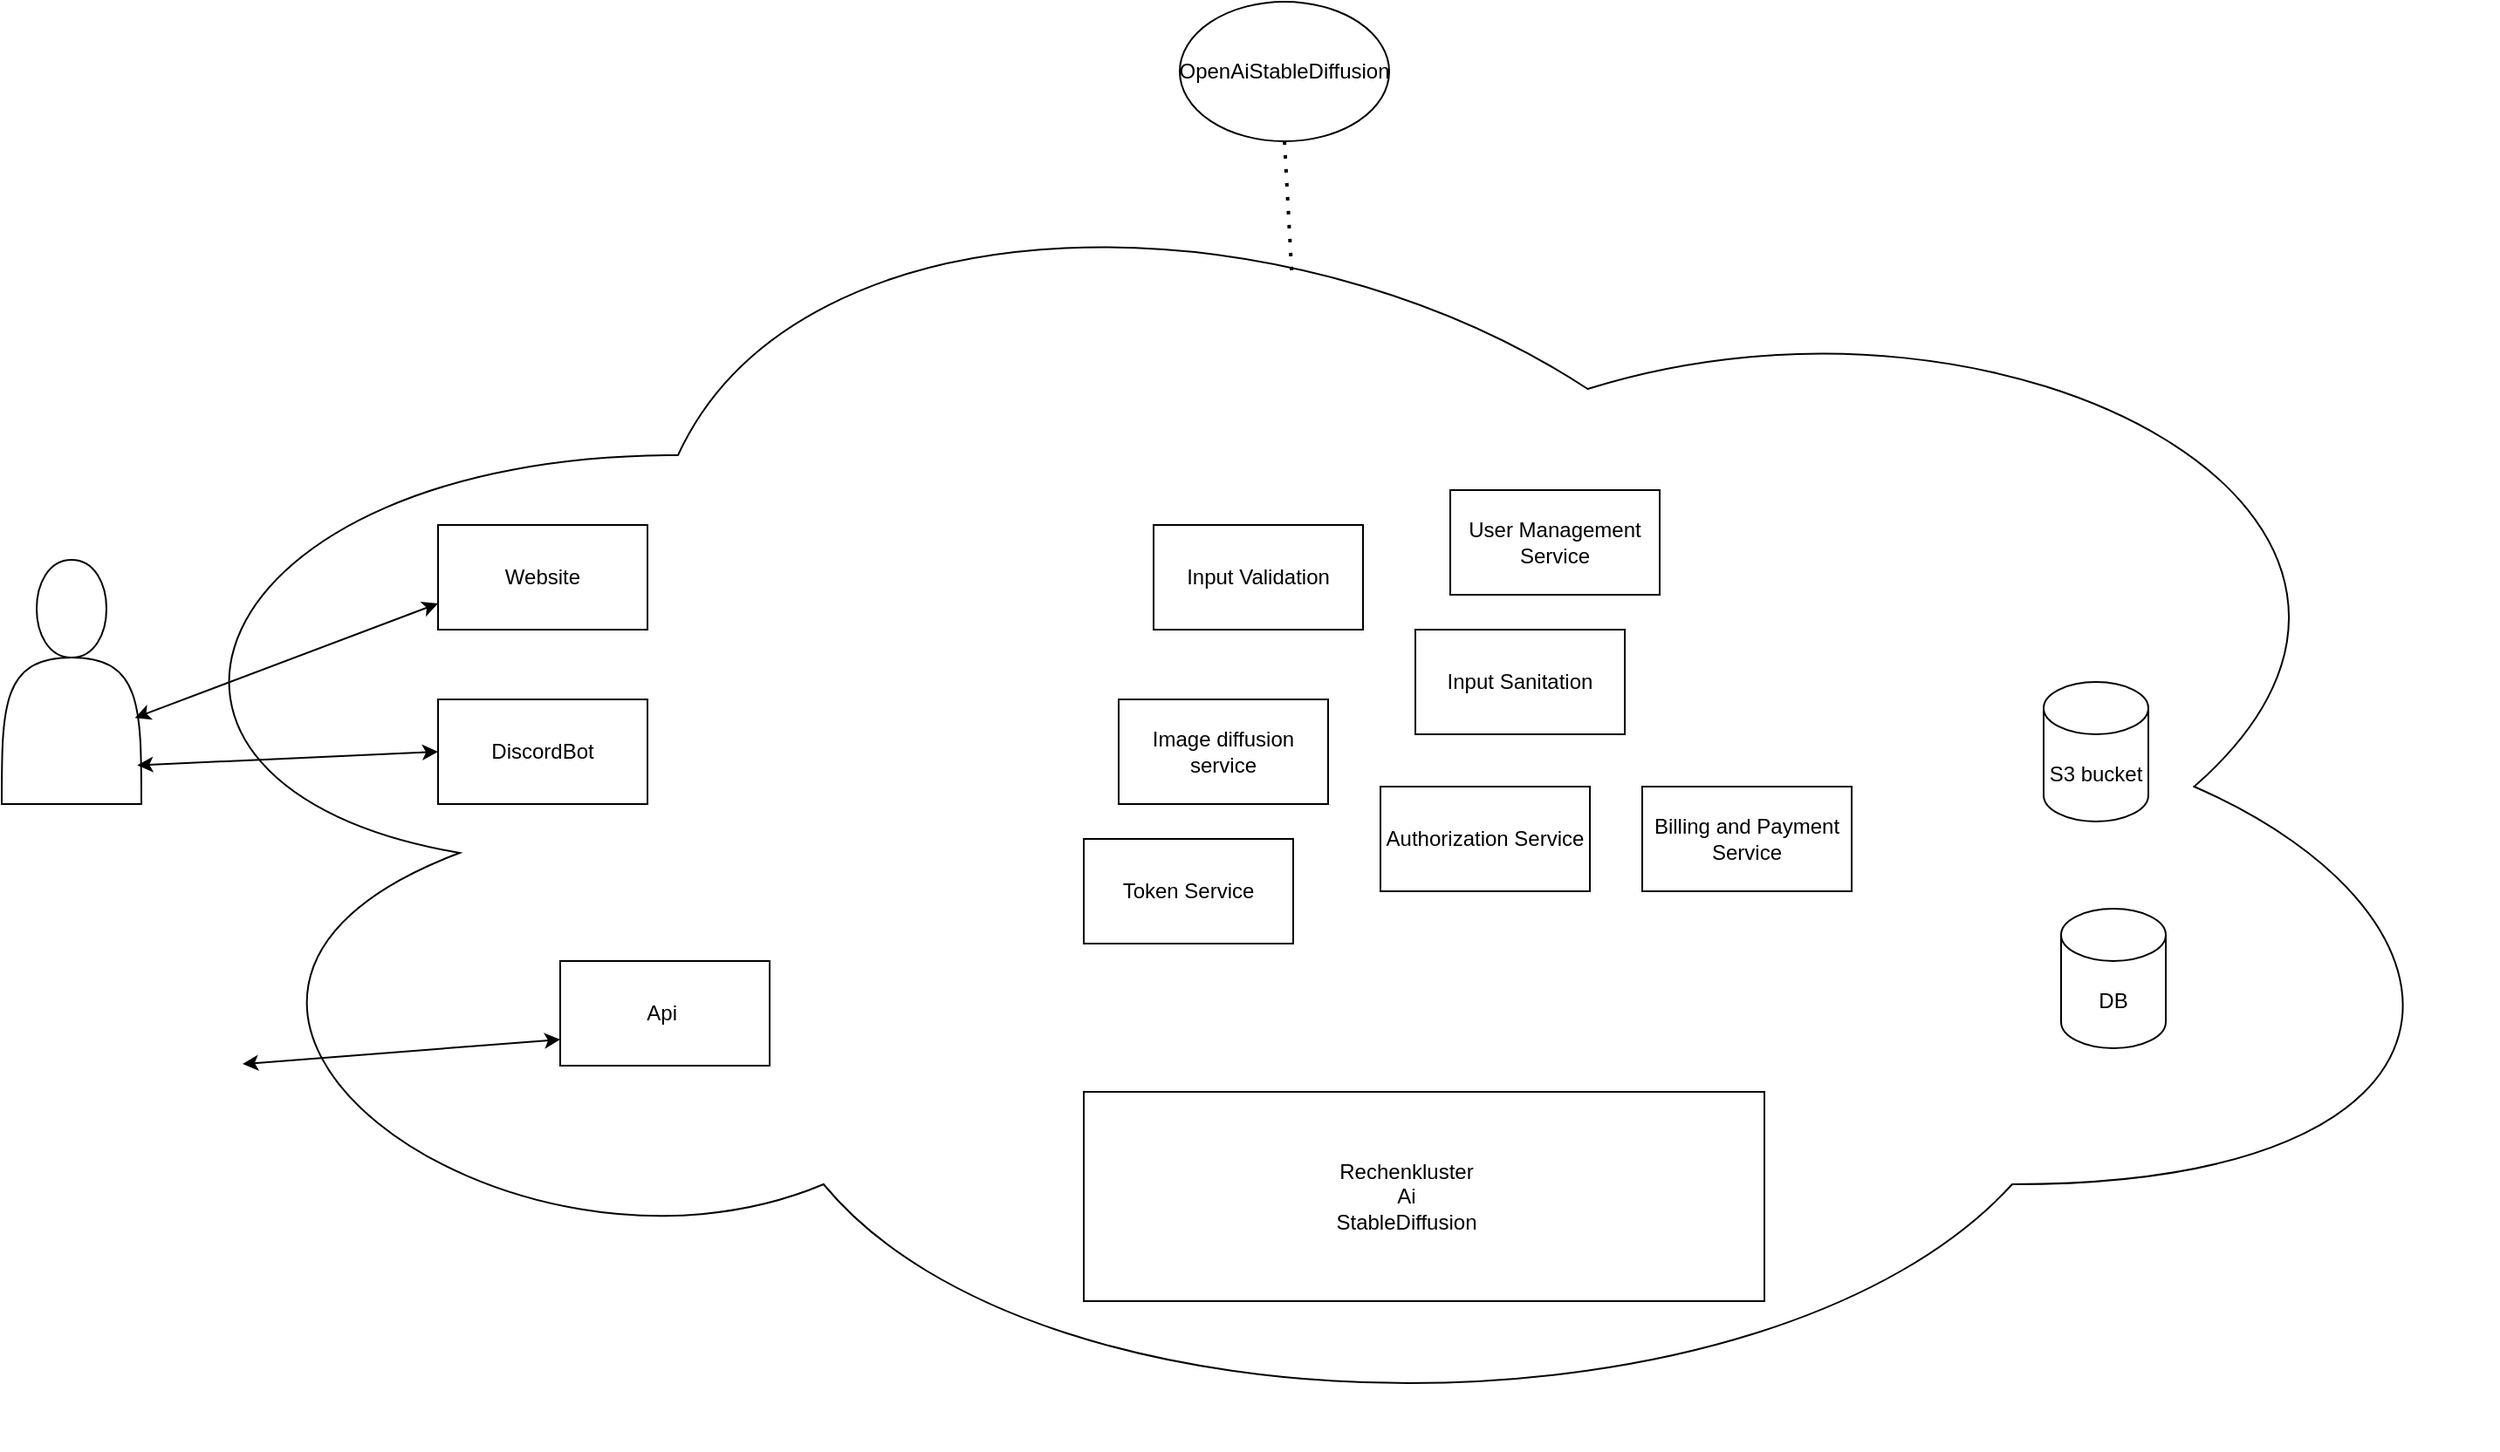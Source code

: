 <mxfile version="20.4.0" type="github">
  <diagram id="0rBzUbckFemJIuANetFq" name="Seite-1">
    <mxGraphModel dx="2557" dy="2227" grid="1" gridSize="10" guides="1" tooltips="1" connect="1" arrows="1" fold="1" page="1" pageScale="1" pageWidth="827" pageHeight="1169" math="0" shadow="0">
      <root>
        <mxCell id="0" />
        <mxCell id="1" parent="0" />
        <mxCell id="jQemTqp7grLnhRWUzKIH-1" value="" style="ellipse;shape=cloud;whiteSpace=wrap;html=1;" parent="1" vertex="1">
          <mxGeometry x="-30" y="-80" width="1390" height="760" as="geometry" />
        </mxCell>
        <mxCell id="jQemTqp7grLnhRWUzKIH-2" value="" style="rounded=0;whiteSpace=wrap;html=1;" parent="1" vertex="1">
          <mxGeometry x="550" y="475" width="390" height="120" as="geometry" />
        </mxCell>
        <mxCell id="jQemTqp7grLnhRWUzKIH-3" value="Rechenkluster Ai StableDiffusion" style="text;html=1;strokeColor=none;fillColor=none;align=center;verticalAlign=middle;whiteSpace=wrap;rounded=0;" parent="1" vertex="1">
          <mxGeometry x="690" y="510" width="90" height="50" as="geometry" />
        </mxCell>
        <mxCell id="jQemTqp7grLnhRWUzKIH-4" value="S3 bucket" style="shape=cylinder3;whiteSpace=wrap;html=1;boundedLbl=1;backgroundOutline=1;size=15;" parent="1" vertex="1">
          <mxGeometry x="1100" y="240" width="60" height="80" as="geometry" />
        </mxCell>
        <mxCell id="jQemTqp7grLnhRWUzKIH-5" value="DB" style="shape=cylinder3;whiteSpace=wrap;html=1;boundedLbl=1;backgroundOutline=1;size=15;" parent="1" vertex="1">
          <mxGeometry x="1110" y="370" width="60" height="80" as="geometry" />
        </mxCell>
        <mxCell id="jQemTqp7grLnhRWUzKIH-6" value="Image diffusion service" style="rounded=0;whiteSpace=wrap;html=1;" parent="1" vertex="1">
          <mxGeometry x="570" y="250" width="120" height="60" as="geometry" />
        </mxCell>
        <mxCell id="jQemTqp7grLnhRWUzKIH-8" value="Input Sanitation" style="rounded=0;whiteSpace=wrap;html=1;" parent="1" vertex="1">
          <mxGeometry x="740" y="210" width="120" height="60" as="geometry" />
        </mxCell>
        <mxCell id="jQemTqp7grLnhRWUzKIH-11" value="DiscordBot" style="rounded=0;whiteSpace=wrap;html=1;" parent="1" vertex="1">
          <mxGeometry x="180" y="250" width="120" height="60" as="geometry" />
        </mxCell>
        <mxCell id="jQemTqp7grLnhRWUzKIH-12" value="Website" style="rounded=0;whiteSpace=wrap;html=1;" parent="1" vertex="1">
          <mxGeometry x="180" y="150" width="120" height="60" as="geometry" />
        </mxCell>
        <mxCell id="jQemTqp7grLnhRWUzKIH-13" value="Api&amp;nbsp;" style="rounded=0;whiteSpace=wrap;html=1;" parent="1" vertex="1">
          <mxGeometry x="250" y="400" width="120" height="60" as="geometry" />
        </mxCell>
        <mxCell id="jQemTqp7grLnhRWUzKIH-15" value="" style="shape=actor;whiteSpace=wrap;html=1;" parent="1" vertex="1">
          <mxGeometry x="-70" y="170" width="80" height="140" as="geometry" />
        </mxCell>
        <mxCell id="jQemTqp7grLnhRWUzKIH-16" value="" style="endArrow=classic;startArrow=classic;html=1;rounded=0;exitX=0.954;exitY=0.647;exitDx=0;exitDy=0;exitPerimeter=0;entryX=0;entryY=0.75;entryDx=0;entryDy=0;" parent="1" source="jQemTqp7grLnhRWUzKIH-15" target="jQemTqp7grLnhRWUzKIH-12" edge="1">
          <mxGeometry width="50" height="50" relative="1" as="geometry">
            <mxPoint x="-20" y="330" as="sourcePoint" />
            <mxPoint x="30" y="280" as="targetPoint" />
          </mxGeometry>
        </mxCell>
        <mxCell id="jQemTqp7grLnhRWUzKIH-17" value="" style="endArrow=classic;startArrow=classic;html=1;rounded=0;entryX=0;entryY=0.5;entryDx=0;entryDy=0;exitX=0.971;exitY=0.841;exitDx=0;exitDy=0;exitPerimeter=0;" parent="1" source="jQemTqp7grLnhRWUzKIH-15" target="jQemTqp7grLnhRWUzKIH-11" edge="1">
          <mxGeometry width="50" height="50" relative="1" as="geometry">
            <mxPoint x="-40" y="370" as="sourcePoint" />
            <mxPoint x="10" y="320" as="targetPoint" />
          </mxGeometry>
        </mxCell>
        <mxCell id="jQemTqp7grLnhRWUzKIH-18" value="" style="shape=image;html=1;verticalAlign=top;verticalLabelPosition=bottom;labelBackgroundColor=#ffffff;imageAspect=0;aspect=fixed;image=https://cdn4.iconfinder.com/data/icons/social-media-and-logos-12/32/Logo_reddit_robot-128.png" parent="1" vertex="1">
          <mxGeometry x="-60" y="400" width="128" height="128" as="geometry" />
        </mxCell>
        <mxCell id="jQemTqp7grLnhRWUzKIH-19" value="" style="endArrow=classic;startArrow=classic;html=1;rounded=0;entryX=0;entryY=0.75;entryDx=0;entryDy=0;" parent="1" source="jQemTqp7grLnhRWUzKIH-18" target="jQemTqp7grLnhRWUzKIH-13" edge="1">
          <mxGeometry width="50" height="50" relative="1" as="geometry">
            <mxPoint x="40" y="550" as="sourcePoint" />
            <mxPoint x="90" y="500" as="targetPoint" />
          </mxGeometry>
        </mxCell>
        <mxCell id="jQemTqp7grLnhRWUzKIH-23" value="OpenAiStableDiffusion" style="ellipse;whiteSpace=wrap;html=1;" parent="1" vertex="1">
          <mxGeometry x="605" y="-150" width="120" height="80" as="geometry" />
        </mxCell>
        <mxCell id="jQemTqp7grLnhRWUzKIH-24" value="" style="endArrow=none;dashed=1;html=1;dashPattern=1 3;strokeWidth=2;rounded=0;exitX=0.5;exitY=1;exitDx=0;exitDy=0;entryX=0.503;entryY=0.112;entryDx=0;entryDy=0;entryPerimeter=0;" parent="1" source="jQemTqp7grLnhRWUzKIH-23" target="jQemTqp7grLnhRWUzKIH-1" edge="1">
          <mxGeometry width="50" height="50" relative="1" as="geometry">
            <mxPoint x="690" as="sourcePoint" />
            <mxPoint x="740" y="-50" as="targetPoint" />
          </mxGeometry>
        </mxCell>
        <mxCell id="jQemTqp7grLnhRWUzKIH-29" value="Input Validation" style="rounded=0;whiteSpace=wrap;html=1;" parent="1" vertex="1">
          <mxGeometry x="590" y="150" width="120" height="60" as="geometry" />
        </mxCell>
        <mxCell id="vzedDBbz82I63tXXf1fF-1" value="Authorization Service" style="rounded=0;whiteSpace=wrap;html=1;" vertex="1" parent="1">
          <mxGeometry x="720" y="300" width="120" height="60" as="geometry" />
        </mxCell>
        <mxCell id="vzedDBbz82I63tXXf1fF-2" value="Token Service" style="rounded=0;whiteSpace=wrap;html=1;" vertex="1" parent="1">
          <mxGeometry x="550" y="330" width="120" height="60" as="geometry" />
        </mxCell>
        <mxCell id="vzedDBbz82I63tXXf1fF-3" value="User Management Service" style="rounded=0;whiteSpace=wrap;html=1;" vertex="1" parent="1">
          <mxGeometry x="760" y="130" width="120" height="60" as="geometry" />
        </mxCell>
        <mxCell id="vzedDBbz82I63tXXf1fF-4" value="Billing and Payment Service" style="rounded=0;whiteSpace=wrap;html=1;" vertex="1" parent="1">
          <mxGeometry x="870" y="300" width="120" height="60" as="geometry" />
        </mxCell>
      </root>
    </mxGraphModel>
  </diagram>
</mxfile>
